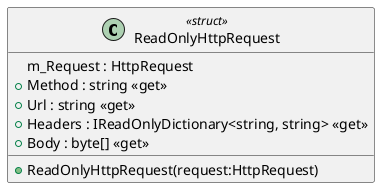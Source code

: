 @startuml
class ReadOnlyHttpRequest <<struct>> {
    m_Request : HttpRequest
    + ReadOnlyHttpRequest(request:HttpRequest)
    + Method : string <<get>>
    + Url : string <<get>>
    + Headers : IReadOnlyDictionary<string, string> <<get>>
    + Body : byte[] <<get>>
}
@enduml
